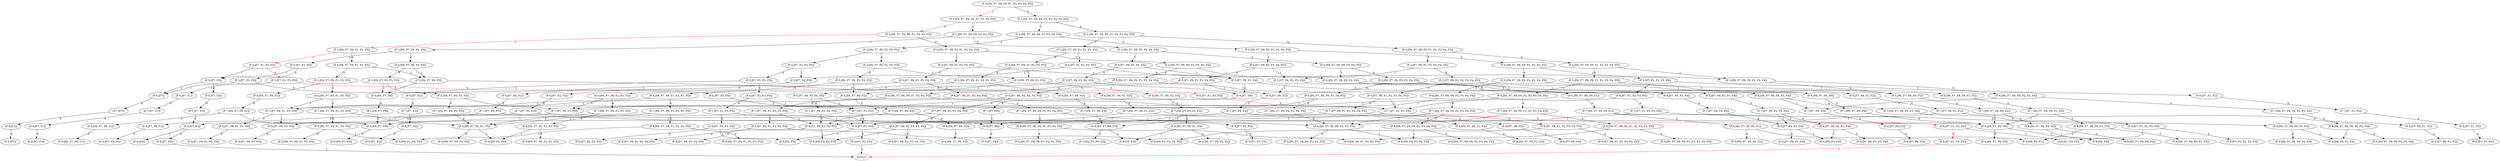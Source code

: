 strict digraph G {
  1 [ label="(P 0,[F6, F7, F8, F9, F1, F2, F3, F4, F5])" ];
  2 [ label="(P 1,[F6, F7, F8, F9, F1, F3, F4, F5])" ];
  3 [ label="(P 2,[F6, F7, F8, F9, F3, F4, F5])" ];
  4 [ label="(P 3,[F6, F7, F9, F3, F5])" ];
  5 [ label="(P 4,[F7, F3, F5])" ];
  6 [ label="(P 5,[F7, F3])" ];
  7 [ label="(P 6,[F7])" ];
  8 [ label="(P 7,[F7])" ];
  9 [ label="(P 8,[F7])" ];
  10 [ label="(P 9,[F7])" ];
  11 [ label="(P 6,[F7, F3])" ];
  12 [ label="(P 7,[F7, F3])" ];
  13 [ label="(P 8,[F7, F3])" ];
  14 [ label="(P 9,[F3])" ];
  15 [ label="(P 9,[F7, F3])" ];
  16 [ color="red" label="(P10,[])" ];
  17 [ label="(P 5,[F7, F3, F5])" ];
  18 [ label="(P 6,[F7, F3, F5])" ];
  19 [ label="(P 7,[F7, F3, F5])" ];
  20 [ label="(P 8,[F7, F3, F5])" ];
  21 [ label="(P 9,[F3, F5])" ];
  22 [ label="(P 9,[F7, F3, F5])" ];
  23 [ label="(P 4,[F6, F7, F9, F3, F5])" ];
  24 [ label="(P 5,[F6, F7, F9, F3])" ];
  25 [ label="(P 6,[F6, F7, F9])" ];
  26 [ label="(P 7,[F6, F7, F9])" ];
  27 [ label="(P 8,[F6, F7, F9])" ];
  28 [ label="(P 9,[F6, F7, F9])" ];
  29 [ label="(P 6,[F6, F7, F9, F3])" ];
  30 [ label="(P 7,[F6, F7, F9, F3])" ];
  31 [ label="(P 8,[F6, F7, F9, F3])" ];
  32 [ label="(P 9,[F9, F3])" ];
  33 [ label="(P 9,[F6, F7, F9, F3])" ];
  34 [ label="(P 5,[F6, F7, F9, F3, F5])" ];
  35 [ label="(P 6,[F6, F7, F9, F3, F5])" ];
  36 [ label="(P 7,[F7, F9, F3, F5])" ];
  37 [ label="(P 8,[F7, F9, F3, F5])" ];
  38 [ label="(P 9,[F7, F9, F3, F5])" ];
  39 [ label="(P 7,[F6, F7, F9, F3, F5])" ];
  40 [ label="(P 8,[F6, F7, F9, F3, F5])" ];
  41 [ label="(P 9,[F9, F3, F5])" ];
  42 [ label="(P 9,[F6, F7, F9, F3, F5])" ];
  43 [ label="(P 3,[F6, F7, F8, F9, F3, F4, F5])" ];
  44 [ label="(P 4,[F7, F8, F3, F4, F5])" ];
  45 [ label="(P 5,[F7, F8, F3, F4])" ];
  46 [ label="(P 6,[F7, F8])" ];
  47 [ label="(P 7,[F7, F8])" ];
  48 [ label="(P 8,[F7, F8])" ];
  49 [ label="(P 9,[F7, F8])" ];
  50 [ label="(P 6,[F7, F8, F3, F4])" ];
  51 [ label="(P 7,[F7, F8, F3, F4])" ];
  52 [ label="(P 8,[F7, F8, F3, F4])" ];
  53 [ label="(P 9,[F8, F3, F4])" ];
  54 [ label="(P 9,[F7, F8, F3, F4])" ];
  55 [ label="(P 5,[F7, F8, F3, F4, F5])" ];
  56 [ label="(P 6,[F7, F8, F3, F4, F5])" ];
  57 [ label="(P 7,[F7, F8, F3, F4, F5])" ];
  58 [ label="(P 8,[F7, F8, F3, F4, F5])" ];
  59 [ label="(P 9,[F8, F3, F4, F5])" ];
  60 [ label="(P 9,[F7, F8, F3, F4, F5])" ];
  61 [ label="(P 4,[F6, F7, F8, F9, F3, F4, F5])" ];
  62 [ label="(P 5,[F6, F7, F8, F9, F3, F4])" ];
  63 [ label="(P 6,[F6, F7, F8, F9])" ];
  64 [ label="(P 7,[F6, F7, F8, F9])" ];
  65 [ label="(P 8,[F6, F7, F8, F9])" ];
  66 [ label="(P 9,[F6, F7, F8, F9])" ];
  67 [ label="(P 6,[F6, F7, F8, F9, F3, F4])" ];
  68 [ label="(P 7,[F7, F9, F3])" ];
  69 [ label="(P 8,[F7, F9, F3])" ];
  70 [ label="(P 9,[F7, F9, F3])" ];
  71 [ label="(P 7,[F6, F7, F8, F9, F3, F4])" ];
  72 [ label="(P 8,[F6, F7, F8, F9, F3, F4])" ];
  73 [ label="(P 9,[F8, F9, F3, F4])" ];
  74 [ label="(P 9,[F6, F7, F8, F9, F3, F4])" ];
  75 [ label="(P 5,[F6, F7, F8, F9, F3, F4, F5])" ];
  76 [ label="(P 9,[F8, F9])" ];
  77 [ label="(P 6,[F6, F7, F8, F9, F3, F4, F5])" ];
  78 [ label="(P 7,[F6, F7, F8, F9, F3, F4, F5])" ];
  79 [ label="(P 8,[F6, F7, F8, F9, F3, F4, F5])" ];
  80 [ label="(P 9,[F8, F9, F3, F4, F5])" ];
  81 [ label="(P 9,[F6, F7, F8, F9, F3, F4, F5])" ];
  82 [ label="(P 2,[F6, F7, F8, F9, F1, F3, F4, F5])" ];
  83 [ label="(P 3,[F6, F7, F9, F1, F3, F5])" ];
  84 [ label="(P 4,[F7, F1, F3, F5])" ];
  85 [ label="(P 5,[F7, F1, F3, F5])" ];
  86 [ label="(P 6,[F7, F1])" ];
  87 [ label="(P 7,[F7, F1])" ];
  88 [ label="(P 8,[F7, F1])" ];
  89 [ label="(P 9,[F7, F1])" ];
  90 [ label="(P 6,[F7, F1, F3, F5])" ];
  91 [ label="(P 7,[F7, F1, F3, F5])" ];
  92 [ label="(P 8,[F7, F1, F3, F5])" ];
  93 [ label="(P 9,[F1, F3, F5])" ];
  94 [ label="(P 9,[F7, F1, F3, F5])" ];
  95 [ label="(P 4,[F6, F7, F9, F1, F3, F5])" ];
  96 [ label="(P 5,[F6, F7, F9, F1, F3, F5])" ];
  97 [ label="(P 6,[F6, F7, F9, F1])" ];
  98 [ label="(P 7,[F6, F7, F9, F1])" ];
  99 [ label="(P 8,[F6, F7, F9, F1])" ];
  100 [ label="(P 9,[F6, F7, F9, F1])" ];
  101 [ label="(P 6,[F6, F7, F9, F1, F3, F5])" ];
  102 [ label="(P 7,[F7, F9, F1, F3, F5])" ];
  103 [ label="(P 8,[F7, F9, F1, F3, F5])" ];
  104 [ label="(P 9,[F7, F9, F1, F3, F5])" ];
  105 [ label="(P 7,[F6, F7, F9, F1, F3, F5])" ];
  106 [ label="(P 8,[F6, F7, F9, F1, F3, F5])" ];
  107 [ label="(P 9,[F9, F1, F3, F5])" ];
  108 [ label="(P 9,[F6, F7, F9, F1, F3, F5])" ];
  109 [ label="(P 3,[F6, F7, F8, F9, F1, F3, F4, F5])" ];
  110 [ label="(P 4,[F7, F8, F1, F3, F4, F5])" ];
  111 [ label="(P 5,[F7, F8, F1, F3, F4, F5])" ];
  112 [ label="(P 6,[F7, F8, F1])" ];
  113 [ label="(P 7,[F7, F8, F1])" ];
  114 [ label="(P 8,[F7, F8, F1])" ];
  115 [ label="(P 9,[F7, F8, F1])" ];
  116 [ label="(P 6,[F7, F8, F1, F3, F4, F5])" ];
  117 [ label="(P 7,[F7, F8, F1, F3, F4, F5])" ];
  118 [ label="(P 8,[F7, F8, F1, F3, F4, F5])" ];
  119 [ label="(P 9,[F8, F1, F3, F4, F5])" ];
  120 [ label="(P 9,[F7, F8, F1, F3, F4, F5])" ];
  121 [ label="(P 4,[F6, F7, F8, F9, F1, F3, F4, F5])" ];
  122 [ label="(P 5,[F6, F7, F8, F9, F1, F3, F4, F5])" ];
  123 [ label="(P 6,[F6, F7, F8, F9, F1])" ];
  124 [ label="(P 7,[F6, F7, F8, F9, F1])" ];
  125 [ label="(P 8,[F6, F7, F8, F9, F1])" ];
  126 [ label="(P 9,[F8, F9, F1])" ];
  127 [ label="(P 9,[F6, F7, F8, F9, F1])" ];
  128 [ label="(P 6,[F6, F7, F8, F9, F1, F3, F4, F5])" ];
  129 [ label="(P 7,[F6, F7, F8, F9, F1, F3, F4, F5])" ];
  130 [ label="(P 8,[F6, F7, F8, F9, F1, F3, F4, F5])" ];
  131 [ label="(P 9,[F8, F9, F1, F3, F4, F5])" ];
  132 [ label="(P 9,[F6, F7, F8, F9, F1, F3, F4, F5])" ];
  133 [ label="(P 1,[F6, F7, F8, F9, F1, F2, F3, F4, F5])" ];
  134 [ label="(P 2,[F6, F7, F8, F9, F2, F3, F4, F5])" ];
  135 [ label="(P 3,[F6, F7, F9, F2, F3, F5])" ];
  136 [ label="(P 4,[F7, F2, F3, F5])" ];
  137 [ label="(P 5,[F7, F2, F3])" ];
  138 [ label="(P 6,[F7, F2, F3])" ];
  139 [ label="(P 7,[F7, F2, F3])" ];
  140 [ label="(P 8,[F7, F2, F3])" ];
  141 [ label="(P 9,[F7, F2, F3])" ];
  142 [ label="(P 5,[F7, F2, F3, F5])" ];
  143 [ label="(P 6,[F7, F2])" ];
  144 [ label="(P 7,[F7, F2])" ];
  145 [ label="(P 8,[F7, F2])" ];
  146 [ label="(P 9,[F7, F2])" ];
  147 [ label="(P 6,[F7, F2, F3, F5])" ];
  148 [ label="(P 7,[F7, F2, F3, F5])" ];
  149 [ label="(P 8,[F7, F2, F3, F5])" ];
  150 [ label="(P 9,[F7, F2, F3, F5])" ];
  151 [ label="(P 4,[F6, F7, F9, F2, F3, F5])" ];
  152 [ label="(P 5,[F6, F7, F9, F2, F3])" ];
  153 [ label="(P 6,[F6, F7, F9, F2])" ];
  154 [ label="(P 7,[F6, F7, F9, F2])" ];
  155 [ label="(P 8,[F6, F7, F9, F2])" ];
  156 [ label="(P 9,[F6, F7, F9, F2])" ];
  157 [ label="(P 6,[F6, F7, F9, F2, F3])" ];
  158 [ label="(P 7,[F6, F7, F9, F2, F3])" ];
  159 [ label="(P 8,[F6, F7, F9, F2, F3])" ];
  160 [ label="(P 9,[F6, F7, F9, F2, F3])" ];
  161 [ label="(P 5,[F6, F7, F9, F2, F3, F5])" ];
  162 [ label="(P 6,[F6, F7, F9, F2, F3, F5])" ];
  163 [ label="(P 7,[F6, F7, F9, F2, F3, F5])" ];
  164 [ label="(P 8,[F6, F7, F9, F2, F3, F5])" ];
  165 [ label="(P 9,[F6, F7, F9, F2, F3, F5])" ];
  166 [ label="(P 3,[F6, F7, F8, F9, F2, F3, F4, F5])" ];
  167 [ label="(P 4,[F7, F8, F2, F3, F4, F5])" ];
  168 [ label="(P 5,[F7, F8, F2, F3, F4])" ];
  169 [ label="(P 6,[F7, F8, F2])" ];
  170 [ label="(P 7,[F7, F8, F2])" ];
  171 [ label="(P 8,[F7, F8, F2])" ];
  172 [ label="(P 9,[F7, F8, F2])" ];
  173 [ label="(P 6,[F7, F8, F2, F3, F4])" ];
  174 [ label="(P 7,[F7, F8, F2, F3, F4])" ];
  175 [ label="(P 8,[F7, F8, F2, F3, F4])" ];
  176 [ label="(P 9,[F7, F8, F2, F3, F4])" ];
  177 [ label="(P 5,[F7, F8, F2, F3, F4, F5])" ];
  178 [ label="(P 6,[F7, F8, F2, F3, F4, F5])" ];
  179 [ label="(P 7,[F7, F8, F2, F3, F4, F5])" ];
  180 [ label="(P 8,[F7, F8, F2, F3, F4, F5])" ];
  181 [ label="(P 9,[F7, F8, F2, F3, F4, F5])" ];
  182 [ label="(P 4,[F6, F7, F8, F9, F2, F3, F4, F5])" ];
  183 [ label="(P 5,[F6, F7, F8, F9, F2, F3, F4])" ];
  184 [ label="(P 6,[F6, F7, F8, F9, F2])" ];
  185 [ label="(P 7,[F6, F7, F8, F9, F2])" ];
  186 [ label="(P 8,[F6, F7, F8, F9, F2])" ];
  187 [ label="(P 9,[F6, F7, F8, F9, F2])" ];
  188 [ label="(P 6,[F6, F7, F8, F9, F2, F3, F4])" ];
  189 [ label="(P 7,[F6, F7, F8, F9, F2, F3, F4])" ];
  190 [ label="(P 8,[F6, F7, F8, F9, F2, F3, F4])" ];
  191 [ label="(P 9,[F6, F7, F8, F9, F2, F3, F4])" ];
  192 [ label="(P 5,[F6, F7, F8, F9, F2, F3, F4, F5])" ];
  193 [ label="(P 6,[F6, F7, F8, F9, F2, F3, F4, F5])" ];
  194 [ label="(P 7,[F6, F7, F8, F9, F2, F3, F4, F5])" ];
  195 [ label="(P 8,[F6, F7, F8, F9, F2, F3, F4, F5])" ];
  196 [ label="(P 9,[F6, F7, F8, F9, F2, F3, F4, F5])" ];
  197 [ label="(P 2,[F6, F7, F8, F9, F1, F2, F3, F4, F5])" ];
  198 [ label="(P 3,[F6, F7, F9, F1, F2, F3, F5])" ];
  199 [ label="(P 4,[F7, F1, F2, F3, F5])" ];
  200 [ label="(P 5,[F7, F1, F2, F3, F5])" ];
  201 [ label="(P 6,[F7, F1, F2])" ];
  202 [ label="(P 7,[F7, F1, F2])" ];
  203 [ label="(P 8,[F7, F1, F2])" ];
  204 [ label="(P 9,[F7, F1, F2])" ];
  205 [ label="(P 6,[F7, F1, F2, F3, F5])" ];
  206 [ label="(P 7,[F7, F1, F2, F3, F5])" ];
  207 [ label="(P 8,[F7, F1, F2, F3, F5])" ];
  208 [ label="(P 9,[F7, F1, F2, F3, F5])" ];
  209 [ label="(P 4,[F6, F7, F9, F1, F2, F3, F5])" ];
  210 [ label="(P 5,[F6, F7, F9, F1, F2, F3, F5])" ];
  211 [ label="(P 6,[F6, F7, F9, F1, F2])" ];
  212 [ label="(P 7,[F6, F7, F9, F1, F2])" ];
  213 [ label="(P 8,[F6, F7, F9, F1, F2])" ];
  214 [ label="(P 9,[F6, F7, F9, F1, F2])" ];
  215 [ label="(P 6,[F6, F7, F9, F1, F2, F3, F5])" ];
  216 [ label="(P 7,[F6, F7, F9, F1, F2, F3, F5])" ];
  217 [ label="(P 8,[F6, F7, F9, F1, F2, F3, F5])" ];
  218 [ label="(P 9,[F6, F7, F9, F1, F2, F3, F5])" ];
  219 [ label="(P 3,[F6, F7, F8, F9, F1, F2, F3, F4, F5])" ];
  220 [ label="(P 4,[F7, F8, F1, F2, F3, F4, F5])" ];
  221 [ label="(P 5,[F7, F8, F1, F2, F3, F4, F5])" ];
  222 [ label="(P 6,[F7, F8, F1, F2])" ];
  223 [ label="(P 7,[F7, F8, F1, F2])" ];
  224 [ label="(P 8,[F7, F8, F1, F2])" ];
  225 [ label="(P 9,[F7, F8, F1, F2])" ];
  226 [ label="(P 6,[F7, F8, F1, F2, F3, F4, F5])" ];
  227 [ label="(P 7,[F7, F8, F1, F2, F3, F4, F5])" ];
  228 [ label="(P 8,[F7, F8, F1, F2, F3, F4, F5])" ];
  229 [ label="(P 9,[F7, F8, F1, F2, F3, F4, F5])" ];
  230 [ label="(P 4,[F6, F7, F8, F9, F1, F2, F3, F4, F5])" ];
  231 [ label="(P 5,[F6, F7, F8, F9, F1, F2, F3, F4, F5])" ];
  232 [ label="(P 6,[F6, F7, F8, F9, F1, F2])" ];
  233 [ label="(P 7,[F6, F7, F8, F9, F1, F2])" ];
  234 [ label="(P 8,[F6, F7, F8, F9, F1, F2])" ];
  235 [ label="(P 9,[F6, F7, F8, F9, F1, F2])" ];
  236 [ label="(P 6,[F6, F7, F8, F9, F1, F2, F3, F4, F5])" ];
  237 [ label="(P 7,[F6, F7, F8, F9, F1, F2, F3, F4, F5])" ];
  238 [ label="(P 8,[F6, F7, F8, F9, F1, F2, F3, F4, F5])" ];
  239 [ label="(P 9,[F6, F7, F8, F9, F1, F2, F3, F4, F5])" ];
  9 -> 10 [ label="0" ];
  8 -> 9 [ label="0" ];
  7 -> 8 [ label="0" ];
  6 -> 7 [ label="1" ];
  13 -> 14 [ label="1" ];
  15 -> 16 [ label="1" ];
  13 -> 15 [ label="0" ];
  12 -> 13 [ label="0" ];
  11 -> 12 [ label="0" ];
  6 -> 11 [ label="0" ];
  5 -> 6 [ label="1" ];
  17 -> 7 [ label="1" ];
  20 -> 21 [ label="1" ];
  22 -> 16 [ label="1" ];
  20 -> 22 [ label="0" ];
  19 -> 20 [ label="0" ];
  18 -> 19 [ label="0" ];
  17 -> 18 [ label="0" ];
  5 -> 17 [ label="0" ];
  4 -> 5 [ label="1" ];
  27 -> 28 [ label="0" ];
  26 -> 27 [ label="0" ];
  25 -> 26 [ label="0" ];
  24 -> 25 [ label="1" ];
  31 -> 32 [ label="1" ];
  31 -> 33 [ label="0" ];
  30 -> 31 [ label="0" ];
  29 -> 30 [ label="0" ];
  24 -> 29 [ label="0" ];
  23 -> 24 [ label="1" ];
  34 -> 25 [ label="1" ];
  37 -> 38 [ label="0" ];
  36 -> 37 [ label="0" ];
  35 -> 36 [ label="1" ];
  40 -> 41 [ label="1" ];
  40 -> 42 [ label="0" ];
  39 -> 40 [ label="0" ];
  35 -> 39 [ label="0" ];
  34 -> 35 [ label="0" ];
  23 -> 34 [ label="0" ];
  4 -> 23 [ label="0" ];
  3 -> 4 [ label="1" ];
  48 -> 49 [ label="0" ];
  47 -> 48 [ label="0" ];
  46 -> 47 [ label="0" ];
  45 -> 46 [ label="1" ];
  52 -> 53 [ label="1" ];
  52 -> 54 [ label="0" ];
  51 -> 52 [ label="0" ];
  50 -> 51 [ label="0" ];
  45 -> 50 [ label="0" ];
  44 -> 45 [ label="1" ];
  55 -> 46 [ label="1" ];
  56 -> 19 [ label="1" ];
  58 -> 59 [ label="1" ];
  58 -> 60 [ label="0" ];
  57 -> 58 [ label="0" ];
  56 -> 57 [ label="0" ];
  55 -> 56 [ label="0" ];
  44 -> 55 [ label="0" ];
  43 -> 44 [ label="1" ];
  65 -> 66 [ label="0" ];
  64 -> 65 [ label="0" ];
  63 -> 64 [ label="0" ];
  62 -> 63 [ label="1" ];
  69 -> 70 [ label="0" ];
  68 -> 69 [ label="0" ];
  67 -> 68 [ label="1" ];
  72 -> 73 [ label="1" ];
  72 -> 74 [ label="0" ];
  71 -> 72 [ label="0" ];
  67 -> 71 [ label="0" ];
  62 -> 67 [ label="0" ];
  61 -> 62 [ label="1" ];
  65 -> 76 [ label="1" ];
  75 -> 63 [ label="1" ];
  77 -> 36 [ label="1" ];
  79 -> 80 [ label="1" ];
  79 -> 81 [ label="0" ];
  78 -> 79 [ label="0" ];
  77 -> 78 [ label="0" ];
  75 -> 77 [ label="0" ];
  61 -> 75 [ label="0" ];
  43 -> 61 [ label="0" ];
  3 -> 43 [ label="0" ];
  2 -> 3 [ label="1" ];
  84 -> 6 [ label="1" ];
  88 -> 89 [ label="0" ];
  87 -> 88 [ label="0" ];
  86 -> 87 [ label="0" ];
  85 -> 86 [ label="1" ];
  91 -> 20 [ label="1" ];
  92 -> 93 [ label="1" ];
  94 -> 16 [ color="red" label="1" ];
  92 -> 94 [ color="red" label="0" ];
  91 -> 92 [ color="red" label="0" ];
  90 -> 91 [ color="red" label="0" ];
  85 -> 90 [ color="red" label="0" ];
  84 -> 85 [ color="red" label="0" ];
  83 -> 84 [ color="red" label="1" ];
  95 -> 24 [ label="1" ];
  98 -> 27 [ label="1" ];
  99 -> 100 [ label="0" ];
  98 -> 99 [ label="0" ];
  97 -> 98 [ label="0" ];
  96 -> 97 [ label="1" ];
  103 -> 104 [ label="0" ];
  102 -> 103 [ label="0" ];
  101 -> 102 [ label="1" ];
  105 -> 40 [ label="1" ];
  106 -> 107 [ label="1" ];
  106 -> 108 [ label="0" ];
  105 -> 106 [ label="0" ];
  101 -> 105 [ label="0" ];
  96 -> 101 [ label="0" ];
  95 -> 96 [ label="0" ];
  83 -> 95 [ label="0" ];
  82 -> 83 [ color="red" label="1" ];
  110 -> 45 [ label="1" ];
  113 -> 48 [ label="1" ];
  114 -> 115 [ label="0" ];
  113 -> 114 [ label="0" ];
  112 -> 113 [ label="0" ];
  111 -> 112 [ label="1" ];
  116 -> 91 [ label="1" ];
  117 -> 58 [ label="1" ];
  118 -> 119 [ label="1" ];
  118 -> 120 [ label="0" ];
  117 -> 118 [ label="0" ];
  116 -> 117 [ label="0" ];
  111 -> 116 [ label="0" ];
  110 -> 111 [ label="0" ];
  109 -> 110 [ label="1" ];
  121 -> 62 [ label="1" ];
  124 -> 65 [ label="1" ];
  125 -> 126 [ label="1" ];
  125 -> 127 [ label="0" ];
  124 -> 125 [ label="0" ];
  123 -> 124 [ label="0" ];
  122 -> 123 [ label="1" ];
  102 -> 37 [ label="1" ];
  128 -> 102 [ label="1" ];
  129 -> 79 [ label="1" ];
  130 -> 131 [ label="1" ];
  130 -> 132 [ label="0" ];
  129 -> 130 [ label="0" ];
  128 -> 129 [ label="0" ];
  122 -> 128 [ label="0" ];
  121 -> 122 [ label="0" ];
  109 -> 121 [ label="0" ];
  82 -> 109 [ label="0" ];
  2 -> 82 [ color="red" label="0" ];
  1 -> 2 [ color="red" label="1" ];
  139 -> 13 [ label="1" ];
  140 -> 141 [ label="0" ];
  139 -> 140 [ label="0" ];
  138 -> 139 [ label="0" ];
  137 -> 138 [ label="0" ];
  136 -> 137 [ label="1" ];
  145 -> 146 [ label="0" ];
  144 -> 145 [ label="0" ];
  143 -> 144 [ label="0" ];
  142 -> 143 [ label="1" ];
  147 -> 19 [ label="1" ];
  148 -> 20 [ label="1" ];
  149 -> 21 [ label="1" ];
  149 -> 150 [ label="0" ];
  148 -> 149 [ label="0" ];
  147 -> 148 [ label="0" ];
  142 -> 147 [ label="0" ];
  136 -> 142 [ label="0" ];
  135 -> 136 [ label="1" ];
  155 -> 156 [ label="0" ];
  154 -> 155 [ label="0" ];
  153 -> 154 [ label="0" ];
  152 -> 153 [ label="1" ];
  158 -> 31 [ label="1" ];
  159 -> 32 [ label="1" ];
  159 -> 160 [ label="0" ];
  158 -> 159 [ label="0" ];
  157 -> 158 [ label="0" ];
  152 -> 157 [ label="0" ];
  151 -> 152 [ label="1" ];
  154 -> 27 [ label="1" ];
  161 -> 153 [ label="1" ];
  162 -> 36 [ label="1" ];
  163 -> 40 [ label="1" ];
  164 -> 41 [ label="1" ];
  164 -> 165 [ label="0" ];
  163 -> 164 [ label="0" ];
  162 -> 163 [ label="0" ];
  161 -> 162 [ label="0" ];
  151 -> 161 [ label="0" ];
  135 -> 151 [ label="0" ];
  134 -> 135 [ label="1" ];
  171 -> 172 [ label="0" ];
  170 -> 171 [ label="0" ];
  169 -> 170 [ label="0" ];
  168 -> 169 [ label="1" ];
  174 -> 52 [ label="1" ];
  175 -> 53 [ label="1" ];
  175 -> 176 [ label="0" ];
  174 -> 175 [ label="0" ];
  173 -> 174 [ label="0" ];
  168 -> 173 [ label="0" ];
  167 -> 168 [ label="1" ];
  170 -> 48 [ label="1" ];
  177 -> 169 [ label="1" ];
  178 -> 19 [ label="1" ];
  179 -> 58 [ label="1" ];
  180 -> 59 [ label="1" ];
  180 -> 181 [ label="0" ];
  179 -> 180 [ label="0" ];
  178 -> 179 [ label="0" ];
  177 -> 178 [ label="0" ];
  167 -> 177 [ label="0" ];
  166 -> 167 [ label="1" ];
  186 -> 187 [ label="0" ];
  185 -> 186 [ label="0" ];
  184 -> 185 [ label="0" ];
  183 -> 184 [ label="1" ];
  188 -> 68 [ label="1" ];
  189 -> 72 [ label="1" ];
  190 -> 73 [ label="1" ];
  190 -> 191 [ label="0" ];
  189 -> 190 [ label="0" ];
  188 -> 189 [ label="0" ];
  183 -> 188 [ label="0" ];
  182 -> 183 [ label="1" ];
  185 -> 65 [ label="1" ];
  186 -> 76 [ label="1" ];
  192 -> 184 [ label="1" ];
  193 -> 36 [ label="1" ];
  194 -> 79 [ label="1" ];
  195 -> 80 [ label="1" ];
  195 -> 196 [ label="0" ];
  194 -> 195 [ label="0" ];
  193 -> 194 [ label="0" ];
  192 -> 193 [ label="0" ];
  182 -> 192 [ label="0" ];
  166 -> 182 [ label="0" ];
  134 -> 166 [ label="0" ];
  133 -> 134 [ label="1" ];
  199 -> 137 [ label="1" ];
  203 -> 204 [ label="0" ];
  202 -> 203 [ label="0" ];
  201 -> 202 [ label="0" ];
  200 -> 201 [ label="1" ];
  205 -> 91 [ label="1" ];
  206 -> 20 [ label="1" ];
  207 -> 93 [ label="1" ];
  207 -> 208 [ label="0" ];
  206 -> 207 [ label="0" ];
  205 -> 206 [ label="0" ];
  200 -> 205 [ label="0" ];
  199 -> 200 [ label="0" ];
  198 -> 199 [ label="1" ];
  209 -> 152 [ label="1" ];
  212 -> 27 [ label="1" ];
  213 -> 214 [ label="0" ];
  212 -> 213 [ label="0" ];
  211 -> 212 [ label="0" ];
  210 -> 211 [ label="1" ];
  215 -> 102 [ label="1" ];
  216 -> 40 [ label="1" ];
  217 -> 107 [ label="1" ];
  217 -> 218 [ label="0" ];
  216 -> 217 [ label="0" ];
  215 -> 216 [ label="0" ];
  210 -> 215 [ label="0" ];
  209 -> 210 [ label="0" ];
  198 -> 209 [ label="0" ];
  197 -> 198 [ label="1" ];
  220 -> 168 [ label="1" ];
  223 -> 48 [ label="1" ];
  224 -> 225 [ label="0" ];
  223 -> 224 [ label="0" ];
  222 -> 223 [ label="0" ];
  221 -> 222 [ label="1" ];
  226 -> 91 [ label="1" ];
  227 -> 58 [ label="1" ];
  228 -> 119 [ label="1" ];
  228 -> 229 [ label="0" ];
  227 -> 228 [ label="0" ];
  226 -> 227 [ label="0" ];
  221 -> 226 [ label="0" ];
  220 -> 221 [ label="0" ];
  219 -> 220 [ label="1" ];
  230 -> 183 [ label="1" ];
  233 -> 65 [ label="1" ];
  234 -> 126 [ label="1" ];
  234 -> 235 [ label="0" ];
  233 -> 234 [ label="0" ];
  232 -> 233 [ label="0" ];
  231 -> 232 [ label="1" ];
  236 -> 102 [ label="1" ];
  237 -> 79 [ label="1" ];
  238 -> 131 [ label="1" ];
  238 -> 239 [ label="0" ];
  237 -> 238 [ label="0" ];
  236 -> 237 [ label="0" ];
  231 -> 236 [ label="0" ];
  230 -> 231 [ label="0" ];
  219 -> 230 [ label="0" ];
  197 -> 219 [ label="0" ];
  133 -> 197 [ label="0" ];
  1 -> 133 [ label="0" ];
}

